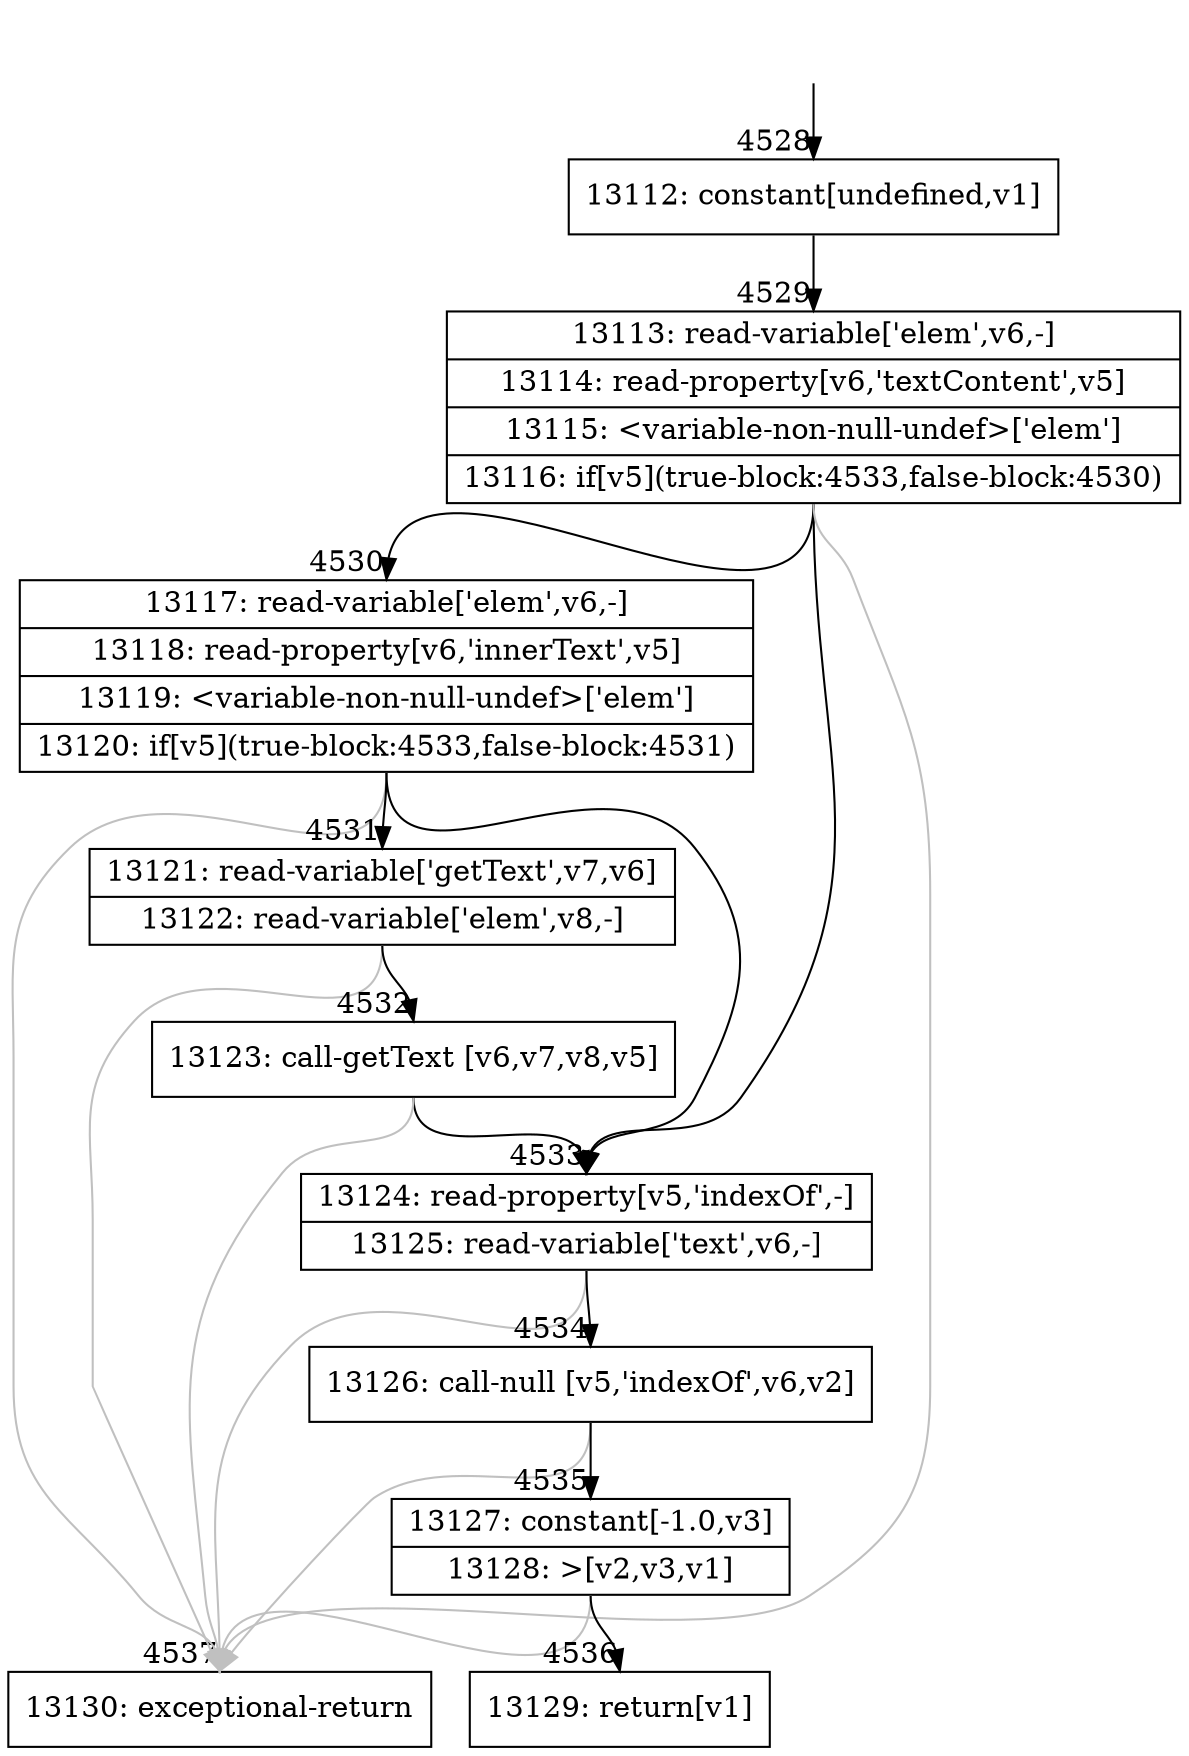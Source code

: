 digraph {
rankdir="TD"
BB_entry295[shape=none,label=""];
BB_entry295 -> BB4528 [tailport=s, headport=n, headlabel="    4528"]
BB4528 [shape=record label="{13112: constant[undefined,v1]}" ] 
BB4528 -> BB4529 [tailport=s, headport=n, headlabel="      4529"]
BB4529 [shape=record label="{13113: read-variable['elem',v6,-]|13114: read-property[v6,'textContent',v5]|13115: \<variable-non-null-undef\>['elem']|13116: if[v5](true-block:4533,false-block:4530)}" ] 
BB4529 -> BB4533 [tailport=s, headport=n, headlabel="      4533"]
BB4529 -> BB4530 [tailport=s, headport=n, headlabel="      4530"]
BB4529 -> BB4537 [tailport=s, headport=n, color=gray, headlabel="      4537"]
BB4530 [shape=record label="{13117: read-variable['elem',v6,-]|13118: read-property[v6,'innerText',v5]|13119: \<variable-non-null-undef\>['elem']|13120: if[v5](true-block:4533,false-block:4531)}" ] 
BB4530 -> BB4533 [tailport=s, headport=n]
BB4530 -> BB4531 [tailport=s, headport=n, headlabel="      4531"]
BB4530 -> BB4537 [tailport=s, headport=n, color=gray]
BB4531 [shape=record label="{13121: read-variable['getText',v7,v6]|13122: read-variable['elem',v8,-]}" ] 
BB4531 -> BB4532 [tailport=s, headport=n, headlabel="      4532"]
BB4531 -> BB4537 [tailport=s, headport=n, color=gray]
BB4532 [shape=record label="{13123: call-getText [v6,v7,v8,v5]}" ] 
BB4532 -> BB4533 [tailport=s, headport=n]
BB4532 -> BB4537 [tailport=s, headport=n, color=gray]
BB4533 [shape=record label="{13124: read-property[v5,'indexOf',-]|13125: read-variable['text',v6,-]}" ] 
BB4533 -> BB4534 [tailport=s, headport=n, headlabel="      4534"]
BB4533 -> BB4537 [tailport=s, headport=n, color=gray]
BB4534 [shape=record label="{13126: call-null [v5,'indexOf',v6,v2]}" ] 
BB4534 -> BB4535 [tailport=s, headport=n, headlabel="      4535"]
BB4534 -> BB4537 [tailport=s, headport=n, color=gray]
BB4535 [shape=record label="{13127: constant[-1.0,v3]|13128: \>[v2,v3,v1]}" ] 
BB4535 -> BB4536 [tailport=s, headport=n, headlabel="      4536"]
BB4535 -> BB4537 [tailport=s, headport=n, color=gray]
BB4536 [shape=record label="{13129: return[v1]}" ] 
BB4537 [shape=record label="{13130: exceptional-return}" ] 
}
